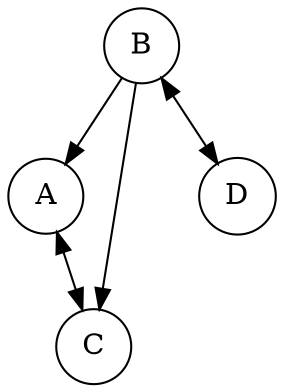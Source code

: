 digraph
{
	1->0;
	0->2[dir="both"];
	1->2;
	1->3[dir="both"];

	0[shape="circle",label="A"];
	1[shape="circle",label="B"];
	2[shape="circle",label="C"];
	3[shape="circle",label="D"];
}